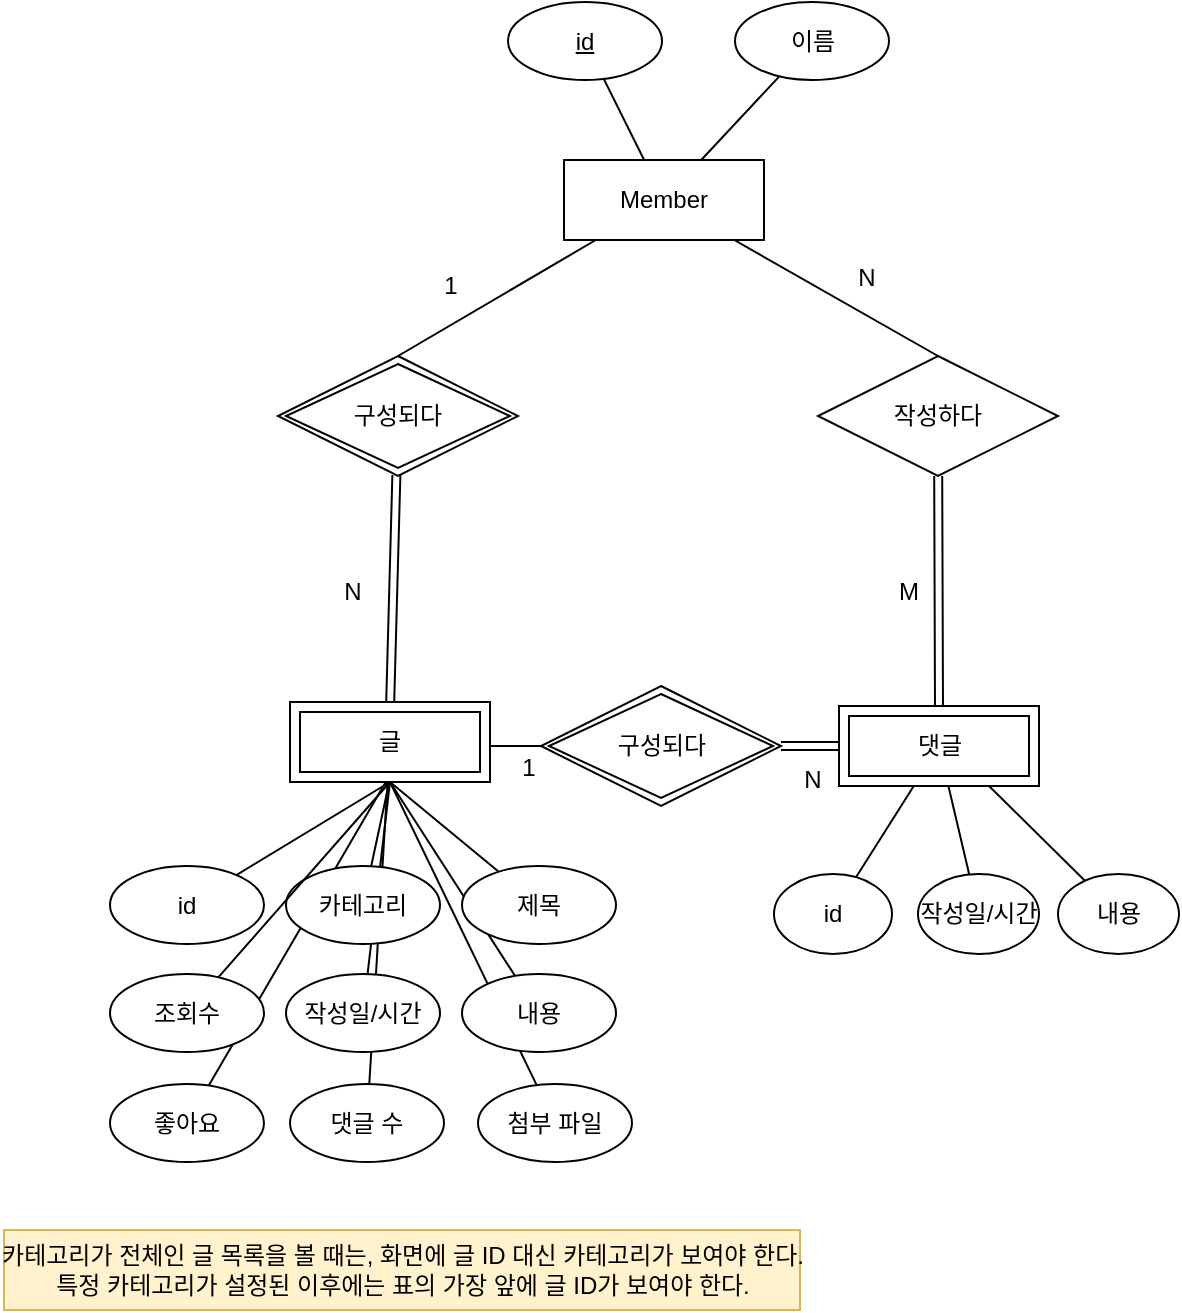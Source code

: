 <mxfile version="24.7.9">
  <diagram name="페이지-1" id="5VQdo3rjBxlBMdRI_lET">
    <mxGraphModel dx="1302" dy="779" grid="0" gridSize="10" guides="1" tooltips="1" connect="1" arrows="1" fold="1" page="1" pageScale="1" pageWidth="1169" pageHeight="827" math="0" shadow="0">
      <root>
        <mxCell id="0" />
        <mxCell id="1" parent="0" />
        <mxCell id="o-ZpfQm57ATGy068CR_h-64" style="rounded=0;orthogonalLoop=1;jettySize=auto;html=1;endArrow=none;endFill=0;entryX=0.5;entryY=1;entryDx=0;entryDy=0;" edge="1" parent="1" source="o-ZpfQm57ATGy068CR_h-52" target="o-ZpfQm57ATGy068CR_h-35">
          <mxGeometry relative="1" as="geometry" />
        </mxCell>
        <mxCell id="o-ZpfQm57ATGy068CR_h-63" style="rounded=0;orthogonalLoop=1;jettySize=auto;html=1;endArrow=none;endFill=0;" edge="1" parent="1" source="o-ZpfQm57ATGy068CR_h-51" target="o-ZpfQm57ATGy068CR_h-35">
          <mxGeometry relative="1" as="geometry" />
        </mxCell>
        <mxCell id="o-ZpfQm57ATGy068CR_h-62" style="rounded=0;orthogonalLoop=1;jettySize=auto;html=1;entryX=0.494;entryY=0.935;entryDx=0;entryDy=0;entryPerimeter=0;endArrow=none;endFill=0;" edge="1" parent="1" source="o-ZpfQm57ATGy068CR_h-50" target="o-ZpfQm57ATGy068CR_h-35">
          <mxGeometry relative="1" as="geometry" />
        </mxCell>
        <mxCell id="o-ZpfQm57ATGy068CR_h-61" style="rounded=0;orthogonalLoop=1;jettySize=auto;html=1;entryX=0.5;entryY=1;entryDx=0;entryDy=0;endArrow=none;endFill=0;" edge="1" parent="1" source="o-ZpfQm57ATGy068CR_h-41" target="o-ZpfQm57ATGy068CR_h-35">
          <mxGeometry relative="1" as="geometry" />
        </mxCell>
        <mxCell id="o-ZpfQm57ATGy068CR_h-60" style="rounded=0;orthogonalLoop=1;jettySize=auto;html=1;endArrow=none;endFill=0;entryX=0.5;entryY=1;entryDx=0;entryDy=0;" edge="1" parent="1" source="o-ZpfQm57ATGy068CR_h-39" target="o-ZpfQm57ATGy068CR_h-35">
          <mxGeometry relative="1" as="geometry" />
        </mxCell>
        <mxCell id="o-ZpfQm57ATGy068CR_h-14" style="rounded=0;orthogonalLoop=1;jettySize=auto;html=1;entryX=0.5;entryY=0;entryDx=0;entryDy=0;endArrow=none;endFill=0;" edge="1" parent="1" source="o-ZpfQm57ATGy068CR_h-1" target="o-ZpfQm57ATGy068CR_h-12">
          <mxGeometry relative="1" as="geometry" />
        </mxCell>
        <mxCell id="o-ZpfQm57ATGy068CR_h-16" style="rounded=0;orthogonalLoop=1;jettySize=auto;html=1;entryX=0.5;entryY=0;entryDx=0;entryDy=0;endArrow=none;endFill=0;" edge="1" parent="1" source="o-ZpfQm57ATGy068CR_h-1">
          <mxGeometry relative="1" as="geometry">
            <mxPoint x="236" y="258" as="targetPoint" />
          </mxGeometry>
        </mxCell>
        <mxCell id="o-ZpfQm57ATGy068CR_h-1" value="Member" style="whiteSpace=wrap;html=1;align=center;" vertex="1" parent="1">
          <mxGeometry x="319" y="160" width="100" height="40" as="geometry" />
        </mxCell>
        <mxCell id="o-ZpfQm57ATGy068CR_h-7" style="rounded=0;orthogonalLoop=1;jettySize=auto;html=1;endArrow=none;endFill=0;" edge="1" parent="1" target="o-ZpfQm57ATGy068CR_h-6">
          <mxGeometry relative="1" as="geometry">
            <mxPoint x="281.5" y="453" as="sourcePoint" />
          </mxGeometry>
        </mxCell>
        <mxCell id="o-ZpfQm57ATGy068CR_h-5" value="댓글" style="shape=ext;margin=3;double=1;whiteSpace=wrap;html=1;align=center;" vertex="1" parent="1">
          <mxGeometry x="456.5" y="433" width="100" height="40" as="geometry" />
        </mxCell>
        <mxCell id="o-ZpfQm57ATGy068CR_h-8" style="rounded=0;orthogonalLoop=1;jettySize=auto;html=1;shape=link;" edge="1" parent="1" source="o-ZpfQm57ATGy068CR_h-6" target="o-ZpfQm57ATGy068CR_h-5">
          <mxGeometry relative="1" as="geometry" />
        </mxCell>
        <mxCell id="o-ZpfQm57ATGy068CR_h-6" value="구성되다" style="shape=rhombus;double=1;perimeter=rhombusPerimeter;whiteSpace=wrap;html=1;align=center;" vertex="1" parent="1">
          <mxGeometry x="307.5" y="423" width="120" height="60" as="geometry" />
        </mxCell>
        <mxCell id="o-ZpfQm57ATGy068CR_h-15" style="rounded=0;orthogonalLoop=1;jettySize=auto;html=1;endArrow=none;endFill=0;shape=link;" edge="1" parent="1">
          <mxGeometry relative="1" as="geometry">
            <mxPoint x="235.193" y="317.596" as="sourcePoint" />
            <mxPoint x="232.045" y="433" as="targetPoint" />
          </mxGeometry>
        </mxCell>
        <mxCell id="o-ZpfQm57ATGy068CR_h-25" style="rounded=0;orthogonalLoop=1;jettySize=auto;html=1;entryX=0.5;entryY=0;entryDx=0;entryDy=0;shape=link;" edge="1" parent="1" source="o-ZpfQm57ATGy068CR_h-12" target="o-ZpfQm57ATGy068CR_h-5">
          <mxGeometry relative="1" as="geometry" />
        </mxCell>
        <mxCell id="o-ZpfQm57ATGy068CR_h-12" value="작성하다" style="shape=rhombus;perimeter=rhombusPerimeter;whiteSpace=wrap;html=1;align=center;" vertex="1" parent="1">
          <mxGeometry x="446" y="258" width="120" height="60" as="geometry" />
        </mxCell>
        <mxCell id="o-ZpfQm57ATGy068CR_h-26" value="N" style="text;html=1;align=center;verticalAlign=middle;resizable=0;points=[];autosize=1;strokeColor=none;fillColor=none;" vertex="1" parent="1">
          <mxGeometry x="456" y="206" width="27" height="26" as="geometry" />
        </mxCell>
        <mxCell id="o-ZpfQm57ATGy068CR_h-27" value="M" style="text;html=1;align=center;verticalAlign=middle;resizable=0;points=[];autosize=1;strokeColor=none;fillColor=none;" vertex="1" parent="1">
          <mxGeometry x="476.5" y="363" width="28" height="26" as="geometry" />
        </mxCell>
        <mxCell id="o-ZpfQm57ATGy068CR_h-28" value="N" style="text;html=1;align=center;verticalAlign=middle;resizable=0;points=[];autosize=1;strokeColor=none;fillColor=none;" vertex="1" parent="1">
          <mxGeometry x="429.5" y="457" width="27" height="26" as="geometry" />
        </mxCell>
        <mxCell id="o-ZpfQm57ATGy068CR_h-29" value="1" style="text;html=1;align=center;verticalAlign=middle;resizable=0;points=[];autosize=1;strokeColor=none;fillColor=none;" vertex="1" parent="1">
          <mxGeometry x="288.5" y="451" width="25" height="26" as="geometry" />
        </mxCell>
        <mxCell id="o-ZpfQm57ATGy068CR_h-30" value="1" style="text;html=1;align=center;verticalAlign=middle;resizable=0;points=[];autosize=1;strokeColor=none;fillColor=none;" vertex="1" parent="1">
          <mxGeometry x="249" y="210" width="25" height="26" as="geometry" />
        </mxCell>
        <mxCell id="o-ZpfQm57ATGy068CR_h-31" value="N" style="text;html=1;align=center;verticalAlign=middle;resizable=0;points=[];autosize=1;strokeColor=none;fillColor=none;" vertex="1" parent="1">
          <mxGeometry x="199.5" y="363" width="27" height="26" as="geometry" />
        </mxCell>
        <mxCell id="o-ZpfQm57ATGy068CR_h-57" style="rounded=0;orthogonalLoop=1;jettySize=auto;html=1;endArrow=none;endFill=0;entryX=0.502;entryY=0.935;entryDx=0;entryDy=0;entryPerimeter=0;" edge="1" parent="1" source="o-ZpfQm57ATGy068CR_h-32" target="o-ZpfQm57ATGy068CR_h-35">
          <mxGeometry relative="1" as="geometry" />
        </mxCell>
        <mxCell id="o-ZpfQm57ATGy068CR_h-32" value="카테고리" style="ellipse;whiteSpace=wrap;html=1;align=center;" vertex="1" parent="1">
          <mxGeometry x="180" y="513" width="77" height="39" as="geometry" />
        </mxCell>
        <mxCell id="o-ZpfQm57ATGy068CR_h-56" style="rounded=0;orthogonalLoop=1;jettySize=auto;html=1;endArrow=none;endFill=0;entryX=0.5;entryY=1;entryDx=0;entryDy=0;" edge="1" parent="1" source="o-ZpfQm57ATGy068CR_h-33" target="o-ZpfQm57ATGy068CR_h-35">
          <mxGeometry relative="1" as="geometry" />
        </mxCell>
        <mxCell id="o-ZpfQm57ATGy068CR_h-33" value="id" style="ellipse;whiteSpace=wrap;html=1;align=center;" vertex="1" parent="1">
          <mxGeometry x="92" y="513" width="77" height="39" as="geometry" />
        </mxCell>
        <mxCell id="o-ZpfQm57ATGy068CR_h-34" value="조회수" style="ellipse;whiteSpace=wrap;html=1;align=center;" vertex="1" parent="1">
          <mxGeometry x="92" y="567" width="77" height="39" as="geometry" />
        </mxCell>
        <mxCell id="o-ZpfQm57ATGy068CR_h-35" value="글" style="shape=ext;margin=3;double=1;whiteSpace=wrap;html=1;align=center;" vertex="1" parent="1">
          <mxGeometry x="182" y="431" width="100" height="40" as="geometry" />
        </mxCell>
        <mxCell id="o-ZpfQm57ATGy068CR_h-36" value="구성되다" style="shape=rhombus;double=1;perimeter=rhombusPerimeter;whiteSpace=wrap;html=1;align=center;" vertex="1" parent="1">
          <mxGeometry x="176" y="258" width="120" height="60" as="geometry" />
        </mxCell>
        <mxCell id="o-ZpfQm57ATGy068CR_h-38" style="rounded=0;orthogonalLoop=1;jettySize=auto;html=1;endArrow=none;endFill=0;" edge="1" parent="1" source="o-ZpfQm57ATGy068CR_h-37" target="o-ZpfQm57ATGy068CR_h-1">
          <mxGeometry relative="1" as="geometry" />
        </mxCell>
        <mxCell id="o-ZpfQm57ATGy068CR_h-37" value="&lt;u&gt;id&lt;/u&gt;" style="ellipse;whiteSpace=wrap;html=1;align=center;" vertex="1" parent="1">
          <mxGeometry x="291" y="81" width="77" height="39" as="geometry" />
        </mxCell>
        <mxCell id="o-ZpfQm57ATGy068CR_h-39" value="작성일/시간" style="ellipse;whiteSpace=wrap;html=1;align=center;" vertex="1" parent="1">
          <mxGeometry x="180" y="567" width="77" height="39" as="geometry" />
        </mxCell>
        <mxCell id="o-ZpfQm57ATGy068CR_h-58" style="rounded=0;orthogonalLoop=1;jettySize=auto;html=1;endArrow=none;endFill=0;entryX=0.5;entryY=1;entryDx=0;entryDy=0;" edge="1" parent="1" source="o-ZpfQm57ATGy068CR_h-40" target="o-ZpfQm57ATGy068CR_h-35">
          <mxGeometry relative="1" as="geometry">
            <mxPoint x="254" y="488" as="targetPoint" />
          </mxGeometry>
        </mxCell>
        <mxCell id="o-ZpfQm57ATGy068CR_h-40" value="제목" style="ellipse;whiteSpace=wrap;html=1;align=center;" vertex="1" parent="1">
          <mxGeometry x="268" y="513" width="77" height="39" as="geometry" />
        </mxCell>
        <mxCell id="o-ZpfQm57ATGy068CR_h-41" value="내용" style="ellipse;whiteSpace=wrap;html=1;align=center;" vertex="1" parent="1">
          <mxGeometry x="268" y="567" width="77" height="39" as="geometry" />
        </mxCell>
        <mxCell id="o-ZpfQm57ATGy068CR_h-42" value="카테고리가 전체인 글 목록을 볼 때는, 화면에 글 ID 대신 카테고리가 보여야 한다.&lt;div&gt;특정 카테고리가 설정된 이후에는 표의 가장 앞에 글 ID가 보여야 한다.&lt;/div&gt;" style="text;html=1;align=center;verticalAlign=middle;resizable=0;points=[];autosize=1;strokeColor=#d6b656;fillColor=#fff2cc;" vertex="1" parent="1">
          <mxGeometry x="39" y="695" width="398" height="40" as="geometry" />
        </mxCell>
        <mxCell id="o-ZpfQm57ATGy068CR_h-53" style="rounded=0;orthogonalLoop=1;jettySize=auto;html=1;endArrow=none;endFill=0;" edge="1" parent="1" source="o-ZpfQm57ATGy068CR_h-44" target="o-ZpfQm57ATGy068CR_h-5">
          <mxGeometry relative="1" as="geometry" />
        </mxCell>
        <mxCell id="o-ZpfQm57ATGy068CR_h-44" value="id" style="ellipse;whiteSpace=wrap;html=1;align=center;" vertex="1" parent="1">
          <mxGeometry x="424" y="517" width="59" height="40" as="geometry" />
        </mxCell>
        <mxCell id="o-ZpfQm57ATGy068CR_h-54" style="rounded=0;orthogonalLoop=1;jettySize=auto;html=1;endArrow=none;endFill=0;" edge="1" parent="1" source="o-ZpfQm57ATGy068CR_h-46" target="o-ZpfQm57ATGy068CR_h-5">
          <mxGeometry relative="1" as="geometry" />
        </mxCell>
        <mxCell id="o-ZpfQm57ATGy068CR_h-46" value="작성일/시간" style="ellipse;whiteSpace=wrap;html=1;align=center;" vertex="1" parent="1">
          <mxGeometry x="496" y="517" width="60.5" height="40" as="geometry" />
        </mxCell>
        <mxCell id="o-ZpfQm57ATGy068CR_h-55" style="rounded=0;orthogonalLoop=1;jettySize=auto;html=1;entryX=0.75;entryY=1;entryDx=0;entryDy=0;endArrow=none;endFill=0;" edge="1" parent="1" source="o-ZpfQm57ATGy068CR_h-47" target="o-ZpfQm57ATGy068CR_h-5">
          <mxGeometry relative="1" as="geometry" />
        </mxCell>
        <mxCell id="o-ZpfQm57ATGy068CR_h-47" value="내용" style="ellipse;whiteSpace=wrap;html=1;align=center;" vertex="1" parent="1">
          <mxGeometry x="566" y="517" width="60.5" height="40" as="geometry" />
        </mxCell>
        <mxCell id="o-ZpfQm57ATGy068CR_h-49" style="rounded=0;orthogonalLoop=1;jettySize=auto;html=1;endArrow=none;endFill=0;" edge="1" parent="1" source="o-ZpfQm57ATGy068CR_h-48" target="o-ZpfQm57ATGy068CR_h-1">
          <mxGeometry relative="1" as="geometry" />
        </mxCell>
        <mxCell id="o-ZpfQm57ATGy068CR_h-48" value="이름" style="ellipse;whiteSpace=wrap;html=1;align=center;" vertex="1" parent="1">
          <mxGeometry x="404.5" y="81" width="77" height="39" as="geometry" />
        </mxCell>
        <mxCell id="o-ZpfQm57ATGy068CR_h-50" value="좋아요" style="ellipse;whiteSpace=wrap;html=1;align=center;" vertex="1" parent="1">
          <mxGeometry x="92" y="622" width="77" height="39" as="geometry" />
        </mxCell>
        <mxCell id="o-ZpfQm57ATGy068CR_h-51" value="댓글 수" style="ellipse;whiteSpace=wrap;html=1;align=center;" vertex="1" parent="1">
          <mxGeometry x="182" y="622" width="77" height="39" as="geometry" />
        </mxCell>
        <mxCell id="o-ZpfQm57ATGy068CR_h-52" value="첨부 파일" style="ellipse;whiteSpace=wrap;html=1;align=center;" vertex="1" parent="1">
          <mxGeometry x="276" y="622" width="77" height="39" as="geometry" />
        </mxCell>
        <mxCell id="o-ZpfQm57ATGy068CR_h-59" style="rounded=0;orthogonalLoop=1;jettySize=auto;html=1;entryX=0.5;entryY=1;entryDx=0;entryDy=0;endArrow=none;endFill=0;" edge="1" parent="1" source="o-ZpfQm57ATGy068CR_h-34" target="o-ZpfQm57ATGy068CR_h-35">
          <mxGeometry relative="1" as="geometry" />
        </mxCell>
      </root>
    </mxGraphModel>
  </diagram>
</mxfile>

